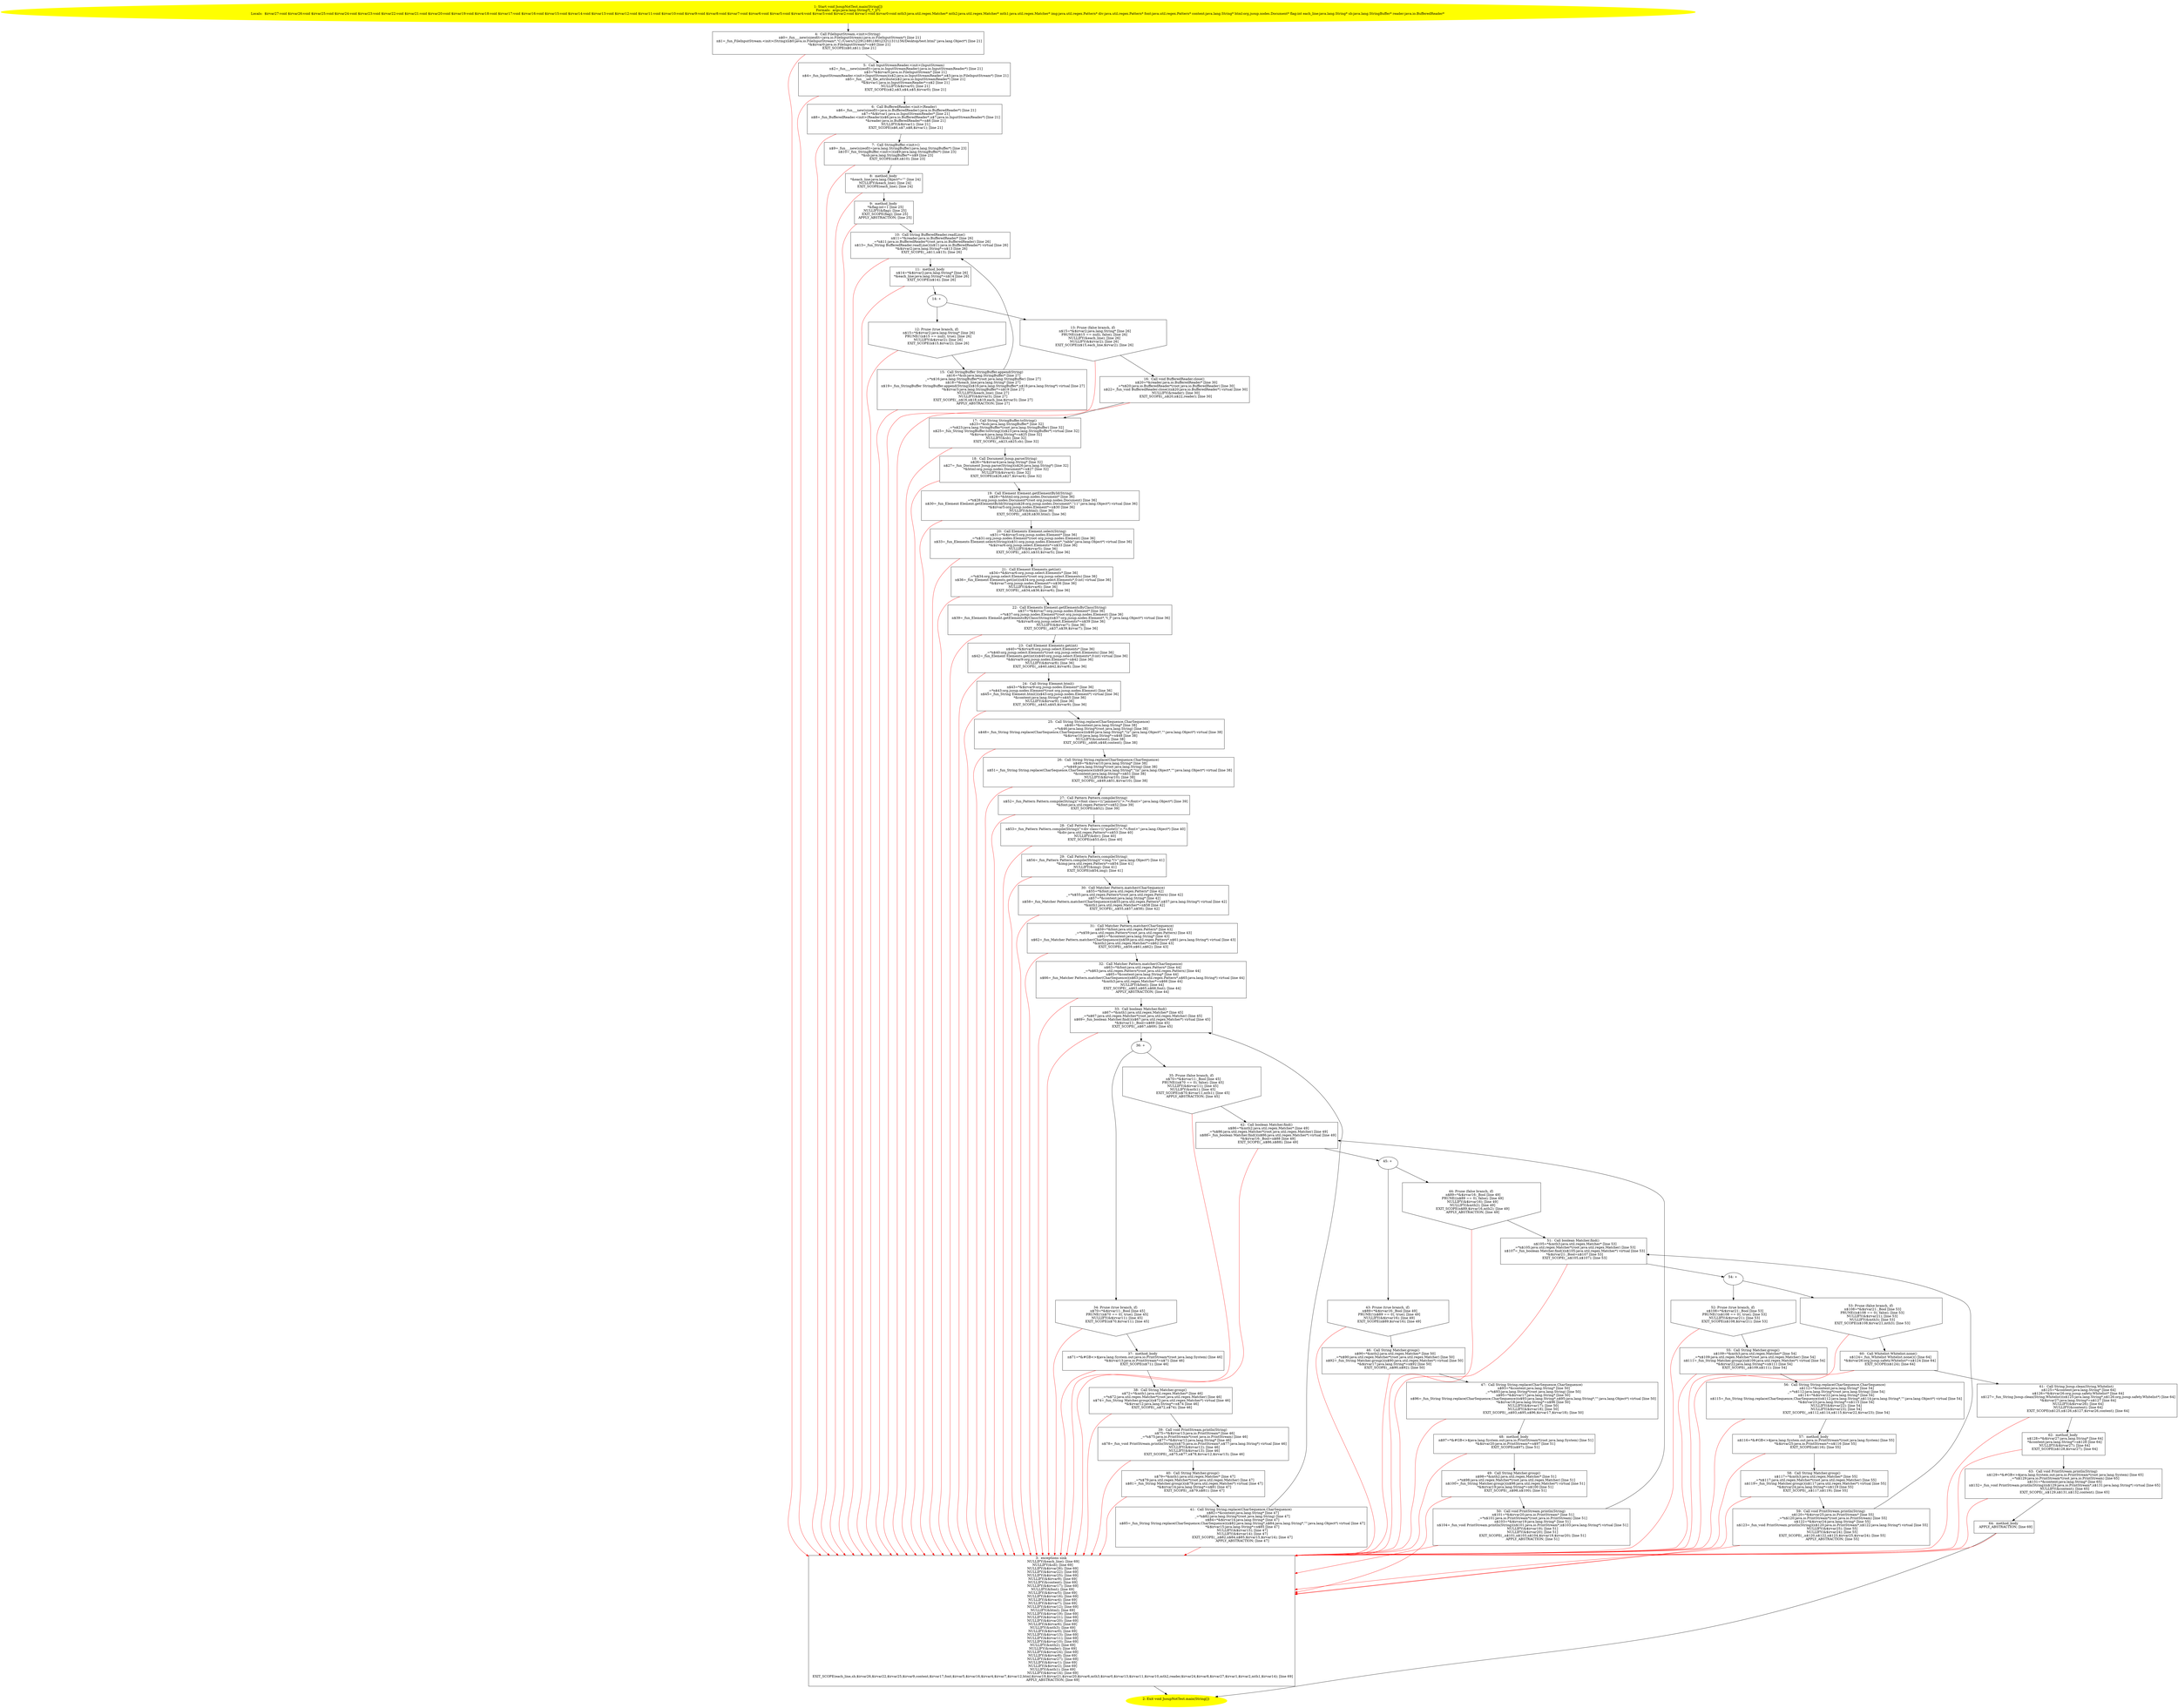 /* @generated */
digraph cfg {
"com.dulishuo.test.JsoupNotTest.main(java.lang.String[]):void.ac8920165d361ede8d925f96f0e03106_1" [label="1: Start void JsoupNotTest.main(String[])\nFormals:  args:java.lang.String*[_*_](*)\nLocals:  $irvar27:void $irvar26:void $irvar25:void $irvar24:void $irvar23:void $irvar22:void $irvar21:void $irvar20:void $irvar19:void $irvar18:void $irvar17:void $irvar16:void $irvar15:void $irvar14:void $irvar13:void $irvar12:void $irvar11:void $irvar10:void $irvar9:void $irvar8:void $irvar7:void $irvar6:void $irvar5:void $irvar4:void $irvar3:void $irvar2:void $irvar1:void $irvar0:void mth3:java.util.regex.Matcher* mth2:java.util.regex.Matcher* mth1:java.util.regex.Matcher* img:java.util.regex.Pattern* div:java.util.regex.Pattern* font:java.util.regex.Pattern* content:java.lang.String* html:org.jsoup.nodes.Document* flag:int each_line:java.lang.String* sb:java.lang.StringBuffer* reader:java.io.BufferedReader* \n  " color=yellow style=filled]
	

	 "com.dulishuo.test.JsoupNotTest.main(java.lang.String[]):void.ac8920165d361ede8d925f96f0e03106_1" -> "com.dulishuo.test.JsoupNotTest.main(java.lang.String[]):void.ac8920165d361ede8d925f96f0e03106_4" ;
"com.dulishuo.test.JsoupNotTest.main(java.lang.String[]):void.ac8920165d361ede8d925f96f0e03106_2" [label="2: Exit void JsoupNotTest.main(String[]) \n  " color=yellow style=filled]
	

"com.dulishuo.test.JsoupNotTest.main(java.lang.String[]):void.ac8920165d361ede8d925f96f0e03106_3" [label="3:  exceptions sink \n   NULLIFY(&each_line); [line 69]\n  NULLIFY(&sb); [line 69]\n  NULLIFY(&$irvar26); [line 69]\n  NULLIFY(&$irvar22); [line 69]\n  NULLIFY(&$irvar25); [line 69]\n  NULLIFY(&$irvar9); [line 69]\n  NULLIFY(&content); [line 69]\n  NULLIFY(&$irvar17); [line 69]\n  NULLIFY(&font); [line 69]\n  NULLIFY(&$irvar5); [line 69]\n  NULLIFY(&$irvar16); [line 69]\n  NULLIFY(&$irvar4); [line 69]\n  NULLIFY(&$irvar7); [line 69]\n  NULLIFY(&$irvar12); [line 69]\n  NULLIFY(&html); [line 69]\n  NULLIFY(&$irvar19); [line 69]\n  NULLIFY(&$irvar21); [line 69]\n  NULLIFY(&$irvar20); [line 69]\n  NULLIFY(&$irvar6); [line 69]\n  NULLIFY(&mth3); [line 69]\n  NULLIFY(&$irvar0); [line 69]\n  NULLIFY(&$irvar13); [line 69]\n  NULLIFY(&$irvar11); [line 69]\n  NULLIFY(&$irvar10); [line 69]\n  NULLIFY(&mth2); [line 69]\n  NULLIFY(&reader); [line 69]\n  NULLIFY(&$irvar24); [line 69]\n  NULLIFY(&$irvar8); [line 69]\n  NULLIFY(&$irvar27); [line 69]\n  NULLIFY(&$irvar1); [line 69]\n  NULLIFY(&$irvar2); [line 69]\n  NULLIFY(&mth1); [line 69]\n  NULLIFY(&$irvar14); [line 69]\n  EXIT_SCOPE(each_line,sb,$irvar26,$irvar22,$irvar25,$irvar9,content,$irvar17,font,$irvar5,$irvar16,$irvar4,$irvar7,$irvar12,html,$irvar19,$irvar21,$irvar20,$irvar6,mth3,$irvar0,$irvar13,$irvar11,$irvar10,mth2,reader,$irvar24,$irvar8,$irvar27,$irvar1,$irvar2,mth1,$irvar14); [line 69]\n  APPLY_ABSTRACTION; [line 69]\n " shape="box"]
	

	 "com.dulishuo.test.JsoupNotTest.main(java.lang.String[]):void.ac8920165d361ede8d925f96f0e03106_3" -> "com.dulishuo.test.JsoupNotTest.main(java.lang.String[]):void.ac8920165d361ede8d925f96f0e03106_2" ;
"com.dulishuo.test.JsoupNotTest.main(java.lang.String[]):void.ac8920165d361ede8d925f96f0e03106_4" [label="4:  Call FileInputStream.<init>(String) \n   n$0=_fun___new(sizeof(t=java.io.FileInputStream):java.io.FileInputStream*) [line 21]\n  n$1=_fun_FileInputStream.<init>(String)(n$0:java.io.FileInputStream*,\"C:/Users/\\\\229\\\\188\\\\186\\\\232\\\\131\\\\156/Desktop/test.html\":java.lang.Object*) [line 21]\n  *&$irvar0:java.io.FileInputStream*=n$0 [line 21]\n  EXIT_SCOPE(n$0,n$1); [line 21]\n " shape="box"]
	

	 "com.dulishuo.test.JsoupNotTest.main(java.lang.String[]):void.ac8920165d361ede8d925f96f0e03106_4" -> "com.dulishuo.test.JsoupNotTest.main(java.lang.String[]):void.ac8920165d361ede8d925f96f0e03106_5" ;
	 "com.dulishuo.test.JsoupNotTest.main(java.lang.String[]):void.ac8920165d361ede8d925f96f0e03106_4" -> "com.dulishuo.test.JsoupNotTest.main(java.lang.String[]):void.ac8920165d361ede8d925f96f0e03106_3" [color="red" ];
"com.dulishuo.test.JsoupNotTest.main(java.lang.String[]):void.ac8920165d361ede8d925f96f0e03106_5" [label="5:  Call InputStreamReader.<init>(InputStream) \n   n$2=_fun___new(sizeof(t=java.io.InputStreamReader):java.io.InputStreamReader*) [line 21]\n  n$3=*&$irvar0:java.io.FileInputStream* [line 21]\n  n$4=_fun_InputStreamReader.<init>(InputStream)(n$2:java.io.InputStreamReader*,n$3:java.io.FileInputStream*) [line 21]\n  n$5=_fun___set_file_attribute(n$2:java.io.InputStreamReader*) [line 21]\n  *&$irvar1:java.io.InputStreamReader*=n$2 [line 21]\n  NULLIFY(&$irvar0); [line 21]\n  EXIT_SCOPE(n$2,n$3,n$4,n$5,$irvar0); [line 21]\n " shape="box"]
	

	 "com.dulishuo.test.JsoupNotTest.main(java.lang.String[]):void.ac8920165d361ede8d925f96f0e03106_5" -> "com.dulishuo.test.JsoupNotTest.main(java.lang.String[]):void.ac8920165d361ede8d925f96f0e03106_6" ;
	 "com.dulishuo.test.JsoupNotTest.main(java.lang.String[]):void.ac8920165d361ede8d925f96f0e03106_5" -> "com.dulishuo.test.JsoupNotTest.main(java.lang.String[]):void.ac8920165d361ede8d925f96f0e03106_3" [color="red" ];
"com.dulishuo.test.JsoupNotTest.main(java.lang.String[]):void.ac8920165d361ede8d925f96f0e03106_6" [label="6:  Call BufferedReader.<init>(Reader) \n   n$6=_fun___new(sizeof(t=java.io.BufferedReader):java.io.BufferedReader*) [line 21]\n  n$7=*&$irvar1:java.io.InputStreamReader* [line 21]\n  n$8=_fun_BufferedReader.<init>(Reader)(n$6:java.io.BufferedReader*,n$7:java.io.InputStreamReader*) [line 21]\n  *&reader:java.io.BufferedReader*=n$6 [line 21]\n  NULLIFY(&$irvar1); [line 21]\n  EXIT_SCOPE(n$6,n$7,n$8,$irvar1); [line 21]\n " shape="box"]
	

	 "com.dulishuo.test.JsoupNotTest.main(java.lang.String[]):void.ac8920165d361ede8d925f96f0e03106_6" -> "com.dulishuo.test.JsoupNotTest.main(java.lang.String[]):void.ac8920165d361ede8d925f96f0e03106_7" ;
	 "com.dulishuo.test.JsoupNotTest.main(java.lang.String[]):void.ac8920165d361ede8d925f96f0e03106_6" -> "com.dulishuo.test.JsoupNotTest.main(java.lang.String[]):void.ac8920165d361ede8d925f96f0e03106_3" [color="red" ];
"com.dulishuo.test.JsoupNotTest.main(java.lang.String[]):void.ac8920165d361ede8d925f96f0e03106_7" [label="7:  Call StringBuffer.<init>() \n   n$9=_fun___new(sizeof(t=java.lang.StringBuffer):java.lang.StringBuffer*) [line 23]\n  n$10=_fun_StringBuffer.<init>()(n$9:java.lang.StringBuffer*) [line 23]\n  *&sb:java.lang.StringBuffer*=n$9 [line 23]\n  EXIT_SCOPE(n$9,n$10); [line 23]\n " shape="box"]
	

	 "com.dulishuo.test.JsoupNotTest.main(java.lang.String[]):void.ac8920165d361ede8d925f96f0e03106_7" -> "com.dulishuo.test.JsoupNotTest.main(java.lang.String[]):void.ac8920165d361ede8d925f96f0e03106_8" ;
	 "com.dulishuo.test.JsoupNotTest.main(java.lang.String[]):void.ac8920165d361ede8d925f96f0e03106_7" -> "com.dulishuo.test.JsoupNotTest.main(java.lang.String[]):void.ac8920165d361ede8d925f96f0e03106_3" [color="red" ];
"com.dulishuo.test.JsoupNotTest.main(java.lang.String[]):void.ac8920165d361ede8d925f96f0e03106_8" [label="8:  method_body \n   *&each_line:java.lang.Object*=\"\" [line 24]\n  NULLIFY(&each_line); [line 24]\n  EXIT_SCOPE(each_line); [line 24]\n " shape="box"]
	

	 "com.dulishuo.test.JsoupNotTest.main(java.lang.String[]):void.ac8920165d361ede8d925f96f0e03106_8" -> "com.dulishuo.test.JsoupNotTest.main(java.lang.String[]):void.ac8920165d361ede8d925f96f0e03106_9" ;
	 "com.dulishuo.test.JsoupNotTest.main(java.lang.String[]):void.ac8920165d361ede8d925f96f0e03106_8" -> "com.dulishuo.test.JsoupNotTest.main(java.lang.String[]):void.ac8920165d361ede8d925f96f0e03106_3" [color="red" ];
"com.dulishuo.test.JsoupNotTest.main(java.lang.String[]):void.ac8920165d361ede8d925f96f0e03106_9" [label="9:  method_body \n   *&flag:int=1 [line 25]\n  NULLIFY(&flag); [line 25]\n  EXIT_SCOPE(flag); [line 25]\n  APPLY_ABSTRACTION; [line 25]\n " shape="box"]
	

	 "com.dulishuo.test.JsoupNotTest.main(java.lang.String[]):void.ac8920165d361ede8d925f96f0e03106_9" -> "com.dulishuo.test.JsoupNotTest.main(java.lang.String[]):void.ac8920165d361ede8d925f96f0e03106_10" ;
	 "com.dulishuo.test.JsoupNotTest.main(java.lang.String[]):void.ac8920165d361ede8d925f96f0e03106_9" -> "com.dulishuo.test.JsoupNotTest.main(java.lang.String[]):void.ac8920165d361ede8d925f96f0e03106_3" [color="red" ];
"com.dulishuo.test.JsoupNotTest.main(java.lang.String[]):void.ac8920165d361ede8d925f96f0e03106_10" [label="10:  Call String BufferedReader.readLine() \n   n$11=*&reader:java.io.BufferedReader* [line 26]\n  _=*n$11:java.io.BufferedReader*(root java.io.BufferedReader) [line 26]\n  n$13=_fun_String BufferedReader.readLine()(n$11:java.io.BufferedReader*) virtual [line 26]\n  *&$irvar2:java.lang.String*=n$13 [line 26]\n  EXIT_SCOPE(_,n$11,n$13); [line 26]\n " shape="box"]
	

	 "com.dulishuo.test.JsoupNotTest.main(java.lang.String[]):void.ac8920165d361ede8d925f96f0e03106_10" -> "com.dulishuo.test.JsoupNotTest.main(java.lang.String[]):void.ac8920165d361ede8d925f96f0e03106_11" ;
	 "com.dulishuo.test.JsoupNotTest.main(java.lang.String[]):void.ac8920165d361ede8d925f96f0e03106_10" -> "com.dulishuo.test.JsoupNotTest.main(java.lang.String[]):void.ac8920165d361ede8d925f96f0e03106_3" [color="red" ];
"com.dulishuo.test.JsoupNotTest.main(java.lang.String[]):void.ac8920165d361ede8d925f96f0e03106_11" [label="11:  method_body \n   n$14=*&$irvar2:java.lang.String* [line 26]\n  *&each_line:java.lang.String*=n$14 [line 26]\n  EXIT_SCOPE(n$14); [line 26]\n " shape="box"]
	

	 "com.dulishuo.test.JsoupNotTest.main(java.lang.String[]):void.ac8920165d361ede8d925f96f0e03106_11" -> "com.dulishuo.test.JsoupNotTest.main(java.lang.String[]):void.ac8920165d361ede8d925f96f0e03106_14" ;
	 "com.dulishuo.test.JsoupNotTest.main(java.lang.String[]):void.ac8920165d361ede8d925f96f0e03106_11" -> "com.dulishuo.test.JsoupNotTest.main(java.lang.String[]):void.ac8920165d361ede8d925f96f0e03106_3" [color="red" ];
"com.dulishuo.test.JsoupNotTest.main(java.lang.String[]):void.ac8920165d361ede8d925f96f0e03106_12" [label="12: Prune (true branch, if) \n   n$15=*&$irvar2:java.lang.String* [line 26]\n  PRUNE(!(n$15 == null), true); [line 26]\n  NULLIFY(&$irvar2); [line 26]\n  EXIT_SCOPE(n$15,$irvar2); [line 26]\n " shape="invhouse"]
	

	 "com.dulishuo.test.JsoupNotTest.main(java.lang.String[]):void.ac8920165d361ede8d925f96f0e03106_12" -> "com.dulishuo.test.JsoupNotTest.main(java.lang.String[]):void.ac8920165d361ede8d925f96f0e03106_15" ;
	 "com.dulishuo.test.JsoupNotTest.main(java.lang.String[]):void.ac8920165d361ede8d925f96f0e03106_12" -> "com.dulishuo.test.JsoupNotTest.main(java.lang.String[]):void.ac8920165d361ede8d925f96f0e03106_3" [color="red" ];
"com.dulishuo.test.JsoupNotTest.main(java.lang.String[]):void.ac8920165d361ede8d925f96f0e03106_13" [label="13: Prune (false branch, if) \n   n$15=*&$irvar2:java.lang.String* [line 26]\n  PRUNE((n$15 == null), false); [line 26]\n  NULLIFY(&each_line); [line 26]\n  NULLIFY(&$irvar2); [line 26]\n  EXIT_SCOPE(n$15,each_line,$irvar2); [line 26]\n " shape="invhouse"]
	

	 "com.dulishuo.test.JsoupNotTest.main(java.lang.String[]):void.ac8920165d361ede8d925f96f0e03106_13" -> "com.dulishuo.test.JsoupNotTest.main(java.lang.String[]):void.ac8920165d361ede8d925f96f0e03106_16" ;
	 "com.dulishuo.test.JsoupNotTest.main(java.lang.String[]):void.ac8920165d361ede8d925f96f0e03106_13" -> "com.dulishuo.test.JsoupNotTest.main(java.lang.String[]):void.ac8920165d361ede8d925f96f0e03106_3" [color="red" ];
"com.dulishuo.test.JsoupNotTest.main(java.lang.String[]):void.ac8920165d361ede8d925f96f0e03106_14" [label="14: + \n  " ]
	

	 "com.dulishuo.test.JsoupNotTest.main(java.lang.String[]):void.ac8920165d361ede8d925f96f0e03106_14" -> "com.dulishuo.test.JsoupNotTest.main(java.lang.String[]):void.ac8920165d361ede8d925f96f0e03106_12" ;
	 "com.dulishuo.test.JsoupNotTest.main(java.lang.String[]):void.ac8920165d361ede8d925f96f0e03106_14" -> "com.dulishuo.test.JsoupNotTest.main(java.lang.String[]):void.ac8920165d361ede8d925f96f0e03106_13" ;
"com.dulishuo.test.JsoupNotTest.main(java.lang.String[]):void.ac8920165d361ede8d925f96f0e03106_15" [label="15:  Call StringBuffer StringBuffer.append(String) \n   n$16=*&sb:java.lang.StringBuffer* [line 27]\n  _=*n$16:java.lang.StringBuffer*(root java.lang.StringBuffer) [line 27]\n  n$18=*&each_line:java.lang.String* [line 27]\n  n$19=_fun_StringBuffer StringBuffer.append(String)(n$16:java.lang.StringBuffer*,n$18:java.lang.String*) virtual [line 27]\n  *&$irvar3:java.lang.StringBuffer*=n$19 [line 27]\n  NULLIFY(&each_line); [line 27]\n  NULLIFY(&$irvar3); [line 27]\n  EXIT_SCOPE(_,n$16,n$18,n$19,each_line,$irvar3); [line 27]\n  APPLY_ABSTRACTION; [line 27]\n " shape="box"]
	

	 "com.dulishuo.test.JsoupNotTest.main(java.lang.String[]):void.ac8920165d361ede8d925f96f0e03106_15" -> "com.dulishuo.test.JsoupNotTest.main(java.lang.String[]):void.ac8920165d361ede8d925f96f0e03106_10" ;
	 "com.dulishuo.test.JsoupNotTest.main(java.lang.String[]):void.ac8920165d361ede8d925f96f0e03106_15" -> "com.dulishuo.test.JsoupNotTest.main(java.lang.String[]):void.ac8920165d361ede8d925f96f0e03106_3" [color="red" ];
"com.dulishuo.test.JsoupNotTest.main(java.lang.String[]):void.ac8920165d361ede8d925f96f0e03106_16" [label="16:  Call void BufferedReader.close() \n   n$20=*&reader:java.io.BufferedReader* [line 30]\n  _=*n$20:java.io.BufferedReader*(root java.io.BufferedReader) [line 30]\n  n$22=_fun_void BufferedReader.close()(n$20:java.io.BufferedReader*) virtual [line 30]\n  NULLIFY(&reader); [line 30]\n  EXIT_SCOPE(_,n$20,n$22,reader); [line 30]\n " shape="box"]
	

	 "com.dulishuo.test.JsoupNotTest.main(java.lang.String[]):void.ac8920165d361ede8d925f96f0e03106_16" -> "com.dulishuo.test.JsoupNotTest.main(java.lang.String[]):void.ac8920165d361ede8d925f96f0e03106_17" ;
	 "com.dulishuo.test.JsoupNotTest.main(java.lang.String[]):void.ac8920165d361ede8d925f96f0e03106_16" -> "com.dulishuo.test.JsoupNotTest.main(java.lang.String[]):void.ac8920165d361ede8d925f96f0e03106_3" [color="red" ];
"com.dulishuo.test.JsoupNotTest.main(java.lang.String[]):void.ac8920165d361ede8d925f96f0e03106_17" [label="17:  Call String StringBuffer.toString() \n   n$23=*&sb:java.lang.StringBuffer* [line 32]\n  _=*n$23:java.lang.StringBuffer*(root java.lang.StringBuffer) [line 32]\n  n$25=_fun_String StringBuffer.toString()(n$23:java.lang.StringBuffer*) virtual [line 32]\n  *&$irvar4:java.lang.String*=n$25 [line 32]\n  NULLIFY(&sb); [line 32]\n  EXIT_SCOPE(_,n$23,n$25,sb); [line 32]\n " shape="box"]
	

	 "com.dulishuo.test.JsoupNotTest.main(java.lang.String[]):void.ac8920165d361ede8d925f96f0e03106_17" -> "com.dulishuo.test.JsoupNotTest.main(java.lang.String[]):void.ac8920165d361ede8d925f96f0e03106_18" ;
	 "com.dulishuo.test.JsoupNotTest.main(java.lang.String[]):void.ac8920165d361ede8d925f96f0e03106_17" -> "com.dulishuo.test.JsoupNotTest.main(java.lang.String[]):void.ac8920165d361ede8d925f96f0e03106_3" [color="red" ];
"com.dulishuo.test.JsoupNotTest.main(java.lang.String[]):void.ac8920165d361ede8d925f96f0e03106_18" [label="18:  Call Document Jsoup.parse(String) \n   n$26=*&$irvar4:java.lang.String* [line 32]\n  n$27=_fun_Document Jsoup.parse(String)(n$26:java.lang.String*) [line 32]\n  *&html:org.jsoup.nodes.Document*=n$27 [line 32]\n  NULLIFY(&$irvar4); [line 32]\n  EXIT_SCOPE(n$26,n$27,$irvar4); [line 32]\n " shape="box"]
	

	 "com.dulishuo.test.JsoupNotTest.main(java.lang.String[]):void.ac8920165d361ede8d925f96f0e03106_18" -> "com.dulishuo.test.JsoupNotTest.main(java.lang.String[]):void.ac8920165d361ede8d925f96f0e03106_19" ;
	 "com.dulishuo.test.JsoupNotTest.main(java.lang.String[]):void.ac8920165d361ede8d925f96f0e03106_18" -> "com.dulishuo.test.JsoupNotTest.main(java.lang.String[]):void.ac8920165d361ede8d925f96f0e03106_3" [color="red" ];
"com.dulishuo.test.JsoupNotTest.main(java.lang.String[]):void.ac8920165d361ede8d925f96f0e03106_19" [label="19:  Call Element Element.getElementById(String) \n   n$28=*&html:org.jsoup.nodes.Document* [line 36]\n  _=*n$28:org.jsoup.nodes.Document*(root org.jsoup.nodes.Document) [line 36]\n  n$30=_fun_Element Element.getElementById(String)(n$28:org.jsoup.nodes.Document*,\"11\":java.lang.Object*) virtual [line 36]\n  *&$irvar5:org.jsoup.nodes.Element*=n$30 [line 36]\n  NULLIFY(&html); [line 36]\n  EXIT_SCOPE(_,n$28,n$30,html); [line 36]\n " shape="box"]
	

	 "com.dulishuo.test.JsoupNotTest.main(java.lang.String[]):void.ac8920165d361ede8d925f96f0e03106_19" -> "com.dulishuo.test.JsoupNotTest.main(java.lang.String[]):void.ac8920165d361ede8d925f96f0e03106_20" ;
	 "com.dulishuo.test.JsoupNotTest.main(java.lang.String[]):void.ac8920165d361ede8d925f96f0e03106_19" -> "com.dulishuo.test.JsoupNotTest.main(java.lang.String[]):void.ac8920165d361ede8d925f96f0e03106_3" [color="red" ];
"com.dulishuo.test.JsoupNotTest.main(java.lang.String[]):void.ac8920165d361ede8d925f96f0e03106_20" [label="20:  Call Elements Element.select(String) \n   n$31=*&$irvar5:org.jsoup.nodes.Element* [line 36]\n  _=*n$31:org.jsoup.nodes.Element*(root org.jsoup.nodes.Element) [line 36]\n  n$33=_fun_Elements Element.select(String)(n$31:org.jsoup.nodes.Element*,\"table\":java.lang.Object*) virtual [line 36]\n  *&$irvar6:org.jsoup.select.Elements*=n$33 [line 36]\n  NULLIFY(&$irvar5); [line 36]\n  EXIT_SCOPE(_,n$31,n$33,$irvar5); [line 36]\n " shape="box"]
	

	 "com.dulishuo.test.JsoupNotTest.main(java.lang.String[]):void.ac8920165d361ede8d925f96f0e03106_20" -> "com.dulishuo.test.JsoupNotTest.main(java.lang.String[]):void.ac8920165d361ede8d925f96f0e03106_21" ;
	 "com.dulishuo.test.JsoupNotTest.main(java.lang.String[]):void.ac8920165d361ede8d925f96f0e03106_20" -> "com.dulishuo.test.JsoupNotTest.main(java.lang.String[]):void.ac8920165d361ede8d925f96f0e03106_3" [color="red" ];
"com.dulishuo.test.JsoupNotTest.main(java.lang.String[]):void.ac8920165d361ede8d925f96f0e03106_21" [label="21:  Call Element Elements.get(int) \n   n$34=*&$irvar6:org.jsoup.select.Elements* [line 36]\n  _=*n$34:org.jsoup.select.Elements*(root org.jsoup.select.Elements) [line 36]\n  n$36=_fun_Element Elements.get(int)(n$34:org.jsoup.select.Elements*,0:int) virtual [line 36]\n  *&$irvar7:org.jsoup.nodes.Element*=n$36 [line 36]\n  NULLIFY(&$irvar6); [line 36]\n  EXIT_SCOPE(_,n$34,n$36,$irvar6); [line 36]\n " shape="box"]
	

	 "com.dulishuo.test.JsoupNotTest.main(java.lang.String[]):void.ac8920165d361ede8d925f96f0e03106_21" -> "com.dulishuo.test.JsoupNotTest.main(java.lang.String[]):void.ac8920165d361ede8d925f96f0e03106_22" ;
	 "com.dulishuo.test.JsoupNotTest.main(java.lang.String[]):void.ac8920165d361ede8d925f96f0e03106_21" -> "com.dulishuo.test.JsoupNotTest.main(java.lang.String[]):void.ac8920165d361ede8d925f96f0e03106_3" [color="red" ];
"com.dulishuo.test.JsoupNotTest.main(java.lang.String[]):void.ac8920165d361ede8d925f96f0e03106_22" [label="22:  Call Elements Element.getElementsByClass(String) \n   n$37=*&$irvar7:org.jsoup.nodes.Element* [line 36]\n  _=*n$37:org.jsoup.nodes.Element*(root org.jsoup.nodes.Element) [line 36]\n  n$39=_fun_Elements Element.getElementsByClass(String)(n$37:org.jsoup.nodes.Element*,\"t_f\":java.lang.Object*) virtual [line 36]\n  *&$irvar8:org.jsoup.select.Elements*=n$39 [line 36]\n  NULLIFY(&$irvar7); [line 36]\n  EXIT_SCOPE(_,n$37,n$39,$irvar7); [line 36]\n " shape="box"]
	

	 "com.dulishuo.test.JsoupNotTest.main(java.lang.String[]):void.ac8920165d361ede8d925f96f0e03106_22" -> "com.dulishuo.test.JsoupNotTest.main(java.lang.String[]):void.ac8920165d361ede8d925f96f0e03106_23" ;
	 "com.dulishuo.test.JsoupNotTest.main(java.lang.String[]):void.ac8920165d361ede8d925f96f0e03106_22" -> "com.dulishuo.test.JsoupNotTest.main(java.lang.String[]):void.ac8920165d361ede8d925f96f0e03106_3" [color="red" ];
"com.dulishuo.test.JsoupNotTest.main(java.lang.String[]):void.ac8920165d361ede8d925f96f0e03106_23" [label="23:  Call Element Elements.get(int) \n   n$40=*&$irvar8:org.jsoup.select.Elements* [line 36]\n  _=*n$40:org.jsoup.select.Elements*(root org.jsoup.select.Elements) [line 36]\n  n$42=_fun_Element Elements.get(int)(n$40:org.jsoup.select.Elements*,0:int) virtual [line 36]\n  *&$irvar9:org.jsoup.nodes.Element*=n$42 [line 36]\n  NULLIFY(&$irvar8); [line 36]\n  EXIT_SCOPE(_,n$40,n$42,$irvar8); [line 36]\n " shape="box"]
	

	 "com.dulishuo.test.JsoupNotTest.main(java.lang.String[]):void.ac8920165d361ede8d925f96f0e03106_23" -> "com.dulishuo.test.JsoupNotTest.main(java.lang.String[]):void.ac8920165d361ede8d925f96f0e03106_24" ;
	 "com.dulishuo.test.JsoupNotTest.main(java.lang.String[]):void.ac8920165d361ede8d925f96f0e03106_23" -> "com.dulishuo.test.JsoupNotTest.main(java.lang.String[]):void.ac8920165d361ede8d925f96f0e03106_3" [color="red" ];
"com.dulishuo.test.JsoupNotTest.main(java.lang.String[]):void.ac8920165d361ede8d925f96f0e03106_24" [label="24:  Call String Element.html() \n   n$43=*&$irvar9:org.jsoup.nodes.Element* [line 36]\n  _=*n$43:org.jsoup.nodes.Element*(root org.jsoup.nodes.Element) [line 36]\n  n$45=_fun_String Element.html()(n$43:org.jsoup.nodes.Element*) virtual [line 36]\n  *&content:java.lang.String*=n$45 [line 36]\n  NULLIFY(&$irvar9); [line 36]\n  EXIT_SCOPE(_,n$43,n$45,$irvar9); [line 36]\n " shape="box"]
	

	 "com.dulishuo.test.JsoupNotTest.main(java.lang.String[]):void.ac8920165d361ede8d925f96f0e03106_24" -> "com.dulishuo.test.JsoupNotTest.main(java.lang.String[]):void.ac8920165d361ede8d925f96f0e03106_25" ;
	 "com.dulishuo.test.JsoupNotTest.main(java.lang.String[]):void.ac8920165d361ede8d925f96f0e03106_24" -> "com.dulishuo.test.JsoupNotTest.main(java.lang.String[]):void.ac8920165d361ede8d925f96f0e03106_3" [color="red" ];
"com.dulishuo.test.JsoupNotTest.main(java.lang.String[]):void.ac8920165d361ede8d925f96f0e03106_25" [label="25:  Call String String.replace(CharSequence,CharSequence) \n   n$46=*&content:java.lang.String* [line 38]\n  _=*n$46:java.lang.String*(root java.lang.String) [line 38]\n  n$48=_fun_String String.replace(CharSequence,CharSequence)(n$46:java.lang.String*,\"\\\\r\":java.lang.Object*,\"\":java.lang.Object*) virtual [line 38]\n  *&$irvar10:java.lang.String*=n$48 [line 38]\n  NULLIFY(&content); [line 38]\n  EXIT_SCOPE(_,n$46,n$48,content); [line 38]\n " shape="box"]
	

	 "com.dulishuo.test.JsoupNotTest.main(java.lang.String[]):void.ac8920165d361ede8d925f96f0e03106_25" -> "com.dulishuo.test.JsoupNotTest.main(java.lang.String[]):void.ac8920165d361ede8d925f96f0e03106_26" ;
	 "com.dulishuo.test.JsoupNotTest.main(java.lang.String[]):void.ac8920165d361ede8d925f96f0e03106_25" -> "com.dulishuo.test.JsoupNotTest.main(java.lang.String[]):void.ac8920165d361ede8d925f96f0e03106_3" [color="red" ];
"com.dulishuo.test.JsoupNotTest.main(java.lang.String[]):void.ac8920165d361ede8d925f96f0e03106_26" [label="26:  Call String String.replace(CharSequence,CharSequence) \n   n$49=*&$irvar10:java.lang.String* [line 38]\n  _=*n$49:java.lang.String*(root java.lang.String) [line 38]\n  n$51=_fun_String String.replace(CharSequence,CharSequence)(n$49:java.lang.String*,\"\\\\n\":java.lang.Object*,\"\":java.lang.Object*) virtual [line 38]\n  *&content:java.lang.String*=n$51 [line 38]\n  NULLIFY(&$irvar10); [line 38]\n  EXIT_SCOPE(_,n$49,n$51,$irvar10); [line 38]\n " shape="box"]
	

	 "com.dulishuo.test.JsoupNotTest.main(java.lang.String[]):void.ac8920165d361ede8d925f96f0e03106_26" -> "com.dulishuo.test.JsoupNotTest.main(java.lang.String[]):void.ac8920165d361ede8d925f96f0e03106_27" ;
	 "com.dulishuo.test.JsoupNotTest.main(java.lang.String[]):void.ac8920165d361ede8d925f96f0e03106_26" -> "com.dulishuo.test.JsoupNotTest.main(java.lang.String[]):void.ac8920165d361ede8d925f96f0e03106_3" [color="red" ];
"com.dulishuo.test.JsoupNotTest.main(java.lang.String[]):void.ac8920165d361ede8d925f96f0e03106_27" [label="27:  Call Pattern Pattern.compile(String) \n   n$52=_fun_Pattern Pattern.compile(String)(\"<font class=\\\\\\\"jammer\\\\\\\">.*</font>\":java.lang.Object*) [line 39]\n  *&font:java.util.regex.Pattern*=n$52 [line 39]\n  EXIT_SCOPE(n$52); [line 39]\n " shape="box"]
	

	 "com.dulishuo.test.JsoupNotTest.main(java.lang.String[]):void.ac8920165d361ede8d925f96f0e03106_27" -> "com.dulishuo.test.JsoupNotTest.main(java.lang.String[]):void.ac8920165d361ede8d925f96f0e03106_28" ;
	 "com.dulishuo.test.JsoupNotTest.main(java.lang.String[]):void.ac8920165d361ede8d925f96f0e03106_27" -> "com.dulishuo.test.JsoupNotTest.main(java.lang.String[]):void.ac8920165d361ede8d925f96f0e03106_3" [color="red" ];
"com.dulishuo.test.JsoupNotTest.main(java.lang.String[]):void.ac8920165d361ede8d925f96f0e03106_28" [label="28:  Call Pattern Pattern.compile(String) \n   n$53=_fun_Pattern Pattern.compile(String)(\"<div class=\\\\\\\"quote\\\\\\\">.*</font>\":java.lang.Object*) [line 40]\n  *&div:java.util.regex.Pattern*=n$53 [line 40]\n  NULLIFY(&div); [line 40]\n  EXIT_SCOPE(n$53,div); [line 40]\n " shape="box"]
	

	 "com.dulishuo.test.JsoupNotTest.main(java.lang.String[]):void.ac8920165d361ede8d925f96f0e03106_28" -> "com.dulishuo.test.JsoupNotTest.main(java.lang.String[]):void.ac8920165d361ede8d925f96f0e03106_29" ;
	 "com.dulishuo.test.JsoupNotTest.main(java.lang.String[]):void.ac8920165d361ede8d925f96f0e03106_28" -> "com.dulishuo.test.JsoupNotTest.main(java.lang.String[]):void.ac8920165d361ede8d925f96f0e03106_3" [color="red" ];
"com.dulishuo.test.JsoupNotTest.main(java.lang.String[]):void.ac8920165d361ede8d925f96f0e03106_29" [label="29:  Call Pattern Pattern.compile(String) \n   n$54=_fun_Pattern Pattern.compile(String)(\"<img.*/>\":java.lang.Object*) [line 41]\n  *&img:java.util.regex.Pattern*=n$54 [line 41]\n  NULLIFY(&img); [line 41]\n  EXIT_SCOPE(n$54,img); [line 41]\n " shape="box"]
	

	 "com.dulishuo.test.JsoupNotTest.main(java.lang.String[]):void.ac8920165d361ede8d925f96f0e03106_29" -> "com.dulishuo.test.JsoupNotTest.main(java.lang.String[]):void.ac8920165d361ede8d925f96f0e03106_30" ;
	 "com.dulishuo.test.JsoupNotTest.main(java.lang.String[]):void.ac8920165d361ede8d925f96f0e03106_29" -> "com.dulishuo.test.JsoupNotTest.main(java.lang.String[]):void.ac8920165d361ede8d925f96f0e03106_3" [color="red" ];
"com.dulishuo.test.JsoupNotTest.main(java.lang.String[]):void.ac8920165d361ede8d925f96f0e03106_30" [label="30:  Call Matcher Pattern.matcher(CharSequence) \n   n$55=*&font:java.util.regex.Pattern* [line 42]\n  _=*n$55:java.util.regex.Pattern*(root java.util.regex.Pattern) [line 42]\n  n$57=*&content:java.lang.String* [line 42]\n  n$58=_fun_Matcher Pattern.matcher(CharSequence)(n$55:java.util.regex.Pattern*,n$57:java.lang.String*) virtual [line 42]\n  *&mth1:java.util.regex.Matcher*=n$58 [line 42]\n  EXIT_SCOPE(_,n$55,n$57,n$58); [line 42]\n " shape="box"]
	

	 "com.dulishuo.test.JsoupNotTest.main(java.lang.String[]):void.ac8920165d361ede8d925f96f0e03106_30" -> "com.dulishuo.test.JsoupNotTest.main(java.lang.String[]):void.ac8920165d361ede8d925f96f0e03106_31" ;
	 "com.dulishuo.test.JsoupNotTest.main(java.lang.String[]):void.ac8920165d361ede8d925f96f0e03106_30" -> "com.dulishuo.test.JsoupNotTest.main(java.lang.String[]):void.ac8920165d361ede8d925f96f0e03106_3" [color="red" ];
"com.dulishuo.test.JsoupNotTest.main(java.lang.String[]):void.ac8920165d361ede8d925f96f0e03106_31" [label="31:  Call Matcher Pattern.matcher(CharSequence) \n   n$59=*&font:java.util.regex.Pattern* [line 43]\n  _=*n$59:java.util.regex.Pattern*(root java.util.regex.Pattern) [line 43]\n  n$61=*&content:java.lang.String* [line 43]\n  n$62=_fun_Matcher Pattern.matcher(CharSequence)(n$59:java.util.regex.Pattern*,n$61:java.lang.String*) virtual [line 43]\n  *&mth2:java.util.regex.Matcher*=n$62 [line 43]\n  EXIT_SCOPE(_,n$59,n$61,n$62); [line 43]\n " shape="box"]
	

	 "com.dulishuo.test.JsoupNotTest.main(java.lang.String[]):void.ac8920165d361ede8d925f96f0e03106_31" -> "com.dulishuo.test.JsoupNotTest.main(java.lang.String[]):void.ac8920165d361ede8d925f96f0e03106_32" ;
	 "com.dulishuo.test.JsoupNotTest.main(java.lang.String[]):void.ac8920165d361ede8d925f96f0e03106_31" -> "com.dulishuo.test.JsoupNotTest.main(java.lang.String[]):void.ac8920165d361ede8d925f96f0e03106_3" [color="red" ];
"com.dulishuo.test.JsoupNotTest.main(java.lang.String[]):void.ac8920165d361ede8d925f96f0e03106_32" [label="32:  Call Matcher Pattern.matcher(CharSequence) \n   n$63=*&font:java.util.regex.Pattern* [line 44]\n  _=*n$63:java.util.regex.Pattern*(root java.util.regex.Pattern) [line 44]\n  n$65=*&content:java.lang.String* [line 44]\n  n$66=_fun_Matcher Pattern.matcher(CharSequence)(n$63:java.util.regex.Pattern*,n$65:java.lang.String*) virtual [line 44]\n  *&mth3:java.util.regex.Matcher*=n$66 [line 44]\n  NULLIFY(&font); [line 44]\n  EXIT_SCOPE(_,n$63,n$65,n$66,font); [line 44]\n  APPLY_ABSTRACTION; [line 44]\n " shape="box"]
	

	 "com.dulishuo.test.JsoupNotTest.main(java.lang.String[]):void.ac8920165d361ede8d925f96f0e03106_32" -> "com.dulishuo.test.JsoupNotTest.main(java.lang.String[]):void.ac8920165d361ede8d925f96f0e03106_33" ;
	 "com.dulishuo.test.JsoupNotTest.main(java.lang.String[]):void.ac8920165d361ede8d925f96f0e03106_32" -> "com.dulishuo.test.JsoupNotTest.main(java.lang.String[]):void.ac8920165d361ede8d925f96f0e03106_3" [color="red" ];
"com.dulishuo.test.JsoupNotTest.main(java.lang.String[]):void.ac8920165d361ede8d925f96f0e03106_33" [label="33:  Call boolean Matcher.find() \n   n$67=*&mth1:java.util.regex.Matcher* [line 45]\n  _=*n$67:java.util.regex.Matcher*(root java.util.regex.Matcher) [line 45]\n  n$69=_fun_boolean Matcher.find()(n$67:java.util.regex.Matcher*) virtual [line 45]\n  *&$irvar11:_Bool=n$69 [line 45]\n  EXIT_SCOPE(_,n$67,n$69); [line 45]\n " shape="box"]
	

	 "com.dulishuo.test.JsoupNotTest.main(java.lang.String[]):void.ac8920165d361ede8d925f96f0e03106_33" -> "com.dulishuo.test.JsoupNotTest.main(java.lang.String[]):void.ac8920165d361ede8d925f96f0e03106_36" ;
	 "com.dulishuo.test.JsoupNotTest.main(java.lang.String[]):void.ac8920165d361ede8d925f96f0e03106_33" -> "com.dulishuo.test.JsoupNotTest.main(java.lang.String[]):void.ac8920165d361ede8d925f96f0e03106_3" [color="red" ];
"com.dulishuo.test.JsoupNotTest.main(java.lang.String[]):void.ac8920165d361ede8d925f96f0e03106_34" [label="34: Prune (true branch, if) \n   n$70=*&$irvar11:_Bool [line 45]\n  PRUNE(!(n$70 == 0), true); [line 45]\n  NULLIFY(&$irvar11); [line 45]\n  EXIT_SCOPE(n$70,$irvar11); [line 45]\n " shape="invhouse"]
	

	 "com.dulishuo.test.JsoupNotTest.main(java.lang.String[]):void.ac8920165d361ede8d925f96f0e03106_34" -> "com.dulishuo.test.JsoupNotTest.main(java.lang.String[]):void.ac8920165d361ede8d925f96f0e03106_37" ;
	 "com.dulishuo.test.JsoupNotTest.main(java.lang.String[]):void.ac8920165d361ede8d925f96f0e03106_34" -> "com.dulishuo.test.JsoupNotTest.main(java.lang.String[]):void.ac8920165d361ede8d925f96f0e03106_3" [color="red" ];
"com.dulishuo.test.JsoupNotTest.main(java.lang.String[]):void.ac8920165d361ede8d925f96f0e03106_35" [label="35: Prune (false branch, if) \n   n$70=*&$irvar11:_Bool [line 45]\n  PRUNE((n$70 == 0), false); [line 45]\n  NULLIFY(&$irvar11); [line 45]\n  NULLIFY(&mth1); [line 45]\n  EXIT_SCOPE(n$70,$irvar11,mth1); [line 45]\n  APPLY_ABSTRACTION; [line 45]\n " shape="invhouse"]
	

	 "com.dulishuo.test.JsoupNotTest.main(java.lang.String[]):void.ac8920165d361ede8d925f96f0e03106_35" -> "com.dulishuo.test.JsoupNotTest.main(java.lang.String[]):void.ac8920165d361ede8d925f96f0e03106_42" ;
	 "com.dulishuo.test.JsoupNotTest.main(java.lang.String[]):void.ac8920165d361ede8d925f96f0e03106_35" -> "com.dulishuo.test.JsoupNotTest.main(java.lang.String[]):void.ac8920165d361ede8d925f96f0e03106_3" [color="red" ];
"com.dulishuo.test.JsoupNotTest.main(java.lang.String[]):void.ac8920165d361ede8d925f96f0e03106_36" [label="36: + \n  " ]
	

	 "com.dulishuo.test.JsoupNotTest.main(java.lang.String[]):void.ac8920165d361ede8d925f96f0e03106_36" -> "com.dulishuo.test.JsoupNotTest.main(java.lang.String[]):void.ac8920165d361ede8d925f96f0e03106_34" ;
	 "com.dulishuo.test.JsoupNotTest.main(java.lang.String[]):void.ac8920165d361ede8d925f96f0e03106_36" -> "com.dulishuo.test.JsoupNotTest.main(java.lang.String[]):void.ac8920165d361ede8d925f96f0e03106_35" ;
"com.dulishuo.test.JsoupNotTest.main(java.lang.String[]):void.ac8920165d361ede8d925f96f0e03106_37" [label="37:  method_body \n   n$71=*&#GB<>$java.lang.System.out:java.io.PrintStream*(root java.lang.System) [line 46]\n  *&$irvar13:java.io.PrintStream*=n$71 [line 46]\n  EXIT_SCOPE(n$71); [line 46]\n " shape="box"]
	

	 "com.dulishuo.test.JsoupNotTest.main(java.lang.String[]):void.ac8920165d361ede8d925f96f0e03106_37" -> "com.dulishuo.test.JsoupNotTest.main(java.lang.String[]):void.ac8920165d361ede8d925f96f0e03106_38" ;
	 "com.dulishuo.test.JsoupNotTest.main(java.lang.String[]):void.ac8920165d361ede8d925f96f0e03106_37" -> "com.dulishuo.test.JsoupNotTest.main(java.lang.String[]):void.ac8920165d361ede8d925f96f0e03106_3" [color="red" ];
"com.dulishuo.test.JsoupNotTest.main(java.lang.String[]):void.ac8920165d361ede8d925f96f0e03106_38" [label="38:  Call String Matcher.group() \n   n$72=*&mth1:java.util.regex.Matcher* [line 46]\n  _=*n$72:java.util.regex.Matcher*(root java.util.regex.Matcher) [line 46]\n  n$74=_fun_String Matcher.group()(n$72:java.util.regex.Matcher*) virtual [line 46]\n  *&$irvar12:java.lang.String*=n$74 [line 46]\n  EXIT_SCOPE(_,n$72,n$74); [line 46]\n " shape="box"]
	

	 "com.dulishuo.test.JsoupNotTest.main(java.lang.String[]):void.ac8920165d361ede8d925f96f0e03106_38" -> "com.dulishuo.test.JsoupNotTest.main(java.lang.String[]):void.ac8920165d361ede8d925f96f0e03106_39" ;
	 "com.dulishuo.test.JsoupNotTest.main(java.lang.String[]):void.ac8920165d361ede8d925f96f0e03106_38" -> "com.dulishuo.test.JsoupNotTest.main(java.lang.String[]):void.ac8920165d361ede8d925f96f0e03106_3" [color="red" ];
"com.dulishuo.test.JsoupNotTest.main(java.lang.String[]):void.ac8920165d361ede8d925f96f0e03106_39" [label="39:  Call void PrintStream.println(String) \n   n$75=*&$irvar13:java.io.PrintStream* [line 46]\n  _=*n$75:java.io.PrintStream*(root java.io.PrintStream) [line 46]\n  n$77=*&$irvar12:java.lang.String* [line 46]\n  n$78=_fun_void PrintStream.println(String)(n$75:java.io.PrintStream*,n$77:java.lang.String*) virtual [line 46]\n  NULLIFY(&$irvar12); [line 46]\n  NULLIFY(&$irvar13); [line 46]\n  EXIT_SCOPE(_,n$75,n$77,n$78,$irvar12,$irvar13); [line 46]\n " shape="box"]
	

	 "com.dulishuo.test.JsoupNotTest.main(java.lang.String[]):void.ac8920165d361ede8d925f96f0e03106_39" -> "com.dulishuo.test.JsoupNotTest.main(java.lang.String[]):void.ac8920165d361ede8d925f96f0e03106_40" ;
	 "com.dulishuo.test.JsoupNotTest.main(java.lang.String[]):void.ac8920165d361ede8d925f96f0e03106_39" -> "com.dulishuo.test.JsoupNotTest.main(java.lang.String[]):void.ac8920165d361ede8d925f96f0e03106_3" [color="red" ];
"com.dulishuo.test.JsoupNotTest.main(java.lang.String[]):void.ac8920165d361ede8d925f96f0e03106_40" [label="40:  Call String Matcher.group() \n   n$79=*&mth1:java.util.regex.Matcher* [line 47]\n  _=*n$79:java.util.regex.Matcher*(root java.util.regex.Matcher) [line 47]\n  n$81=_fun_String Matcher.group()(n$79:java.util.regex.Matcher*) virtual [line 47]\n  *&$irvar14:java.lang.String*=n$81 [line 47]\n  EXIT_SCOPE(_,n$79,n$81); [line 47]\n " shape="box"]
	

	 "com.dulishuo.test.JsoupNotTest.main(java.lang.String[]):void.ac8920165d361ede8d925f96f0e03106_40" -> "com.dulishuo.test.JsoupNotTest.main(java.lang.String[]):void.ac8920165d361ede8d925f96f0e03106_41" ;
	 "com.dulishuo.test.JsoupNotTest.main(java.lang.String[]):void.ac8920165d361ede8d925f96f0e03106_40" -> "com.dulishuo.test.JsoupNotTest.main(java.lang.String[]):void.ac8920165d361ede8d925f96f0e03106_3" [color="red" ];
"com.dulishuo.test.JsoupNotTest.main(java.lang.String[]):void.ac8920165d361ede8d925f96f0e03106_41" [label="41:  Call String String.replace(CharSequence,CharSequence) \n   n$82=*&content:java.lang.String* [line 47]\n  _=*n$82:java.lang.String*(root java.lang.String) [line 47]\n  n$84=*&$irvar14:java.lang.String* [line 47]\n  n$85=_fun_String String.replace(CharSequence,CharSequence)(n$82:java.lang.String*,n$84:java.lang.String*,\"\":java.lang.Object*) virtual [line 47]\n  *&$irvar15:java.lang.String*=n$85 [line 47]\n  NULLIFY(&$irvar15); [line 47]\n  NULLIFY(&$irvar14); [line 47]\n  EXIT_SCOPE(_,n$82,n$84,n$85,$irvar15,$irvar14); [line 47]\n  APPLY_ABSTRACTION; [line 47]\n " shape="box"]
	

	 "com.dulishuo.test.JsoupNotTest.main(java.lang.String[]):void.ac8920165d361ede8d925f96f0e03106_41" -> "com.dulishuo.test.JsoupNotTest.main(java.lang.String[]):void.ac8920165d361ede8d925f96f0e03106_33" ;
	 "com.dulishuo.test.JsoupNotTest.main(java.lang.String[]):void.ac8920165d361ede8d925f96f0e03106_41" -> "com.dulishuo.test.JsoupNotTest.main(java.lang.String[]):void.ac8920165d361ede8d925f96f0e03106_3" [color="red" ];
"com.dulishuo.test.JsoupNotTest.main(java.lang.String[]):void.ac8920165d361ede8d925f96f0e03106_42" [label="42:  Call boolean Matcher.find() \n   n$86=*&mth2:java.util.regex.Matcher* [line 49]\n  _=*n$86:java.util.regex.Matcher*(root java.util.regex.Matcher) [line 49]\n  n$88=_fun_boolean Matcher.find()(n$86:java.util.regex.Matcher*) virtual [line 49]\n  *&$irvar16:_Bool=n$88 [line 49]\n  EXIT_SCOPE(_,n$86,n$88); [line 49]\n " shape="box"]
	

	 "com.dulishuo.test.JsoupNotTest.main(java.lang.String[]):void.ac8920165d361ede8d925f96f0e03106_42" -> "com.dulishuo.test.JsoupNotTest.main(java.lang.String[]):void.ac8920165d361ede8d925f96f0e03106_45" ;
	 "com.dulishuo.test.JsoupNotTest.main(java.lang.String[]):void.ac8920165d361ede8d925f96f0e03106_42" -> "com.dulishuo.test.JsoupNotTest.main(java.lang.String[]):void.ac8920165d361ede8d925f96f0e03106_3" [color="red" ];
"com.dulishuo.test.JsoupNotTest.main(java.lang.String[]):void.ac8920165d361ede8d925f96f0e03106_43" [label="43: Prune (true branch, if) \n   n$89=*&$irvar16:_Bool [line 49]\n  PRUNE(!(n$89 == 0), true); [line 49]\n  NULLIFY(&$irvar16); [line 49]\n  EXIT_SCOPE(n$89,$irvar16); [line 49]\n " shape="invhouse"]
	

	 "com.dulishuo.test.JsoupNotTest.main(java.lang.String[]):void.ac8920165d361ede8d925f96f0e03106_43" -> "com.dulishuo.test.JsoupNotTest.main(java.lang.String[]):void.ac8920165d361ede8d925f96f0e03106_46" ;
	 "com.dulishuo.test.JsoupNotTest.main(java.lang.String[]):void.ac8920165d361ede8d925f96f0e03106_43" -> "com.dulishuo.test.JsoupNotTest.main(java.lang.String[]):void.ac8920165d361ede8d925f96f0e03106_3" [color="red" ];
"com.dulishuo.test.JsoupNotTest.main(java.lang.String[]):void.ac8920165d361ede8d925f96f0e03106_44" [label="44: Prune (false branch, if) \n   n$89=*&$irvar16:_Bool [line 49]\n  PRUNE((n$89 == 0), false); [line 49]\n  NULLIFY(&$irvar16); [line 49]\n  NULLIFY(&mth2); [line 49]\n  EXIT_SCOPE(n$89,$irvar16,mth2); [line 49]\n  APPLY_ABSTRACTION; [line 49]\n " shape="invhouse"]
	

	 "com.dulishuo.test.JsoupNotTest.main(java.lang.String[]):void.ac8920165d361ede8d925f96f0e03106_44" -> "com.dulishuo.test.JsoupNotTest.main(java.lang.String[]):void.ac8920165d361ede8d925f96f0e03106_51" ;
	 "com.dulishuo.test.JsoupNotTest.main(java.lang.String[]):void.ac8920165d361ede8d925f96f0e03106_44" -> "com.dulishuo.test.JsoupNotTest.main(java.lang.String[]):void.ac8920165d361ede8d925f96f0e03106_3" [color="red" ];
"com.dulishuo.test.JsoupNotTest.main(java.lang.String[]):void.ac8920165d361ede8d925f96f0e03106_45" [label="45: + \n  " ]
	

	 "com.dulishuo.test.JsoupNotTest.main(java.lang.String[]):void.ac8920165d361ede8d925f96f0e03106_45" -> "com.dulishuo.test.JsoupNotTest.main(java.lang.String[]):void.ac8920165d361ede8d925f96f0e03106_43" ;
	 "com.dulishuo.test.JsoupNotTest.main(java.lang.String[]):void.ac8920165d361ede8d925f96f0e03106_45" -> "com.dulishuo.test.JsoupNotTest.main(java.lang.String[]):void.ac8920165d361ede8d925f96f0e03106_44" ;
"com.dulishuo.test.JsoupNotTest.main(java.lang.String[]):void.ac8920165d361ede8d925f96f0e03106_46" [label="46:  Call String Matcher.group() \n   n$90=*&mth2:java.util.regex.Matcher* [line 50]\n  _=*n$90:java.util.regex.Matcher*(root java.util.regex.Matcher) [line 50]\n  n$92=_fun_String Matcher.group()(n$90:java.util.regex.Matcher*) virtual [line 50]\n  *&$irvar17:java.lang.String*=n$92 [line 50]\n  EXIT_SCOPE(_,n$90,n$92); [line 50]\n " shape="box"]
	

	 "com.dulishuo.test.JsoupNotTest.main(java.lang.String[]):void.ac8920165d361ede8d925f96f0e03106_46" -> "com.dulishuo.test.JsoupNotTest.main(java.lang.String[]):void.ac8920165d361ede8d925f96f0e03106_47" ;
	 "com.dulishuo.test.JsoupNotTest.main(java.lang.String[]):void.ac8920165d361ede8d925f96f0e03106_46" -> "com.dulishuo.test.JsoupNotTest.main(java.lang.String[]):void.ac8920165d361ede8d925f96f0e03106_3" [color="red" ];
"com.dulishuo.test.JsoupNotTest.main(java.lang.String[]):void.ac8920165d361ede8d925f96f0e03106_47" [label="47:  Call String String.replace(CharSequence,CharSequence) \n   n$93=*&content:java.lang.String* [line 50]\n  _=*n$93:java.lang.String*(root java.lang.String) [line 50]\n  n$95=*&$irvar17:java.lang.String* [line 50]\n  n$96=_fun_String String.replace(CharSequence,CharSequence)(n$93:java.lang.String*,n$95:java.lang.String*,\"\":java.lang.Object*) virtual [line 50]\n  *&$irvar18:java.lang.String*=n$96 [line 50]\n  NULLIFY(&$irvar17); [line 50]\n  NULLIFY(&$irvar18); [line 50]\n  EXIT_SCOPE(_,n$93,n$95,n$96,$irvar17,$irvar18); [line 50]\n " shape="box"]
	

	 "com.dulishuo.test.JsoupNotTest.main(java.lang.String[]):void.ac8920165d361ede8d925f96f0e03106_47" -> "com.dulishuo.test.JsoupNotTest.main(java.lang.String[]):void.ac8920165d361ede8d925f96f0e03106_48" ;
	 "com.dulishuo.test.JsoupNotTest.main(java.lang.String[]):void.ac8920165d361ede8d925f96f0e03106_47" -> "com.dulishuo.test.JsoupNotTest.main(java.lang.String[]):void.ac8920165d361ede8d925f96f0e03106_3" [color="red" ];
"com.dulishuo.test.JsoupNotTest.main(java.lang.String[]):void.ac8920165d361ede8d925f96f0e03106_48" [label="48:  method_body \n   n$97=*&#GB<>$java.lang.System.out:java.io.PrintStream*(root java.lang.System) [line 51]\n  *&$irvar20:java.io.PrintStream*=n$97 [line 51]\n  EXIT_SCOPE(n$97); [line 51]\n " shape="box"]
	

	 "com.dulishuo.test.JsoupNotTest.main(java.lang.String[]):void.ac8920165d361ede8d925f96f0e03106_48" -> "com.dulishuo.test.JsoupNotTest.main(java.lang.String[]):void.ac8920165d361ede8d925f96f0e03106_49" ;
	 "com.dulishuo.test.JsoupNotTest.main(java.lang.String[]):void.ac8920165d361ede8d925f96f0e03106_48" -> "com.dulishuo.test.JsoupNotTest.main(java.lang.String[]):void.ac8920165d361ede8d925f96f0e03106_3" [color="red" ];
"com.dulishuo.test.JsoupNotTest.main(java.lang.String[]):void.ac8920165d361ede8d925f96f0e03106_49" [label="49:  Call String Matcher.group() \n   n$98=*&mth2:java.util.regex.Matcher* [line 51]\n  _=*n$98:java.util.regex.Matcher*(root java.util.regex.Matcher) [line 51]\n  n$100=_fun_String Matcher.group()(n$98:java.util.regex.Matcher*) virtual [line 51]\n  *&$irvar19:java.lang.String*=n$100 [line 51]\n  EXIT_SCOPE(_,n$98,n$100); [line 51]\n " shape="box"]
	

	 "com.dulishuo.test.JsoupNotTest.main(java.lang.String[]):void.ac8920165d361ede8d925f96f0e03106_49" -> "com.dulishuo.test.JsoupNotTest.main(java.lang.String[]):void.ac8920165d361ede8d925f96f0e03106_50" ;
	 "com.dulishuo.test.JsoupNotTest.main(java.lang.String[]):void.ac8920165d361ede8d925f96f0e03106_49" -> "com.dulishuo.test.JsoupNotTest.main(java.lang.String[]):void.ac8920165d361ede8d925f96f0e03106_3" [color="red" ];
"com.dulishuo.test.JsoupNotTest.main(java.lang.String[]):void.ac8920165d361ede8d925f96f0e03106_50" [label="50:  Call void PrintStream.println(String) \n   n$101=*&$irvar20:java.io.PrintStream* [line 51]\n  _=*n$101:java.io.PrintStream*(root java.io.PrintStream) [line 51]\n  n$103=*&$irvar19:java.lang.String* [line 51]\n  n$104=_fun_void PrintStream.println(String)(n$101:java.io.PrintStream*,n$103:java.lang.String*) virtual [line 51]\n  NULLIFY(&$irvar19); [line 51]\n  NULLIFY(&$irvar20); [line 51]\n  EXIT_SCOPE(_,n$101,n$103,n$104,$irvar19,$irvar20); [line 51]\n  APPLY_ABSTRACTION; [line 51]\n " shape="box"]
	

	 "com.dulishuo.test.JsoupNotTest.main(java.lang.String[]):void.ac8920165d361ede8d925f96f0e03106_50" -> "com.dulishuo.test.JsoupNotTest.main(java.lang.String[]):void.ac8920165d361ede8d925f96f0e03106_42" ;
	 "com.dulishuo.test.JsoupNotTest.main(java.lang.String[]):void.ac8920165d361ede8d925f96f0e03106_50" -> "com.dulishuo.test.JsoupNotTest.main(java.lang.String[]):void.ac8920165d361ede8d925f96f0e03106_3" [color="red" ];
"com.dulishuo.test.JsoupNotTest.main(java.lang.String[]):void.ac8920165d361ede8d925f96f0e03106_51" [label="51:  Call boolean Matcher.find() \n   n$105=*&mth3:java.util.regex.Matcher* [line 53]\n  _=*n$105:java.util.regex.Matcher*(root java.util.regex.Matcher) [line 53]\n  n$107=_fun_boolean Matcher.find()(n$105:java.util.regex.Matcher*) virtual [line 53]\n  *&$irvar21:_Bool=n$107 [line 53]\n  EXIT_SCOPE(_,n$105,n$107); [line 53]\n " shape="box"]
	

	 "com.dulishuo.test.JsoupNotTest.main(java.lang.String[]):void.ac8920165d361ede8d925f96f0e03106_51" -> "com.dulishuo.test.JsoupNotTest.main(java.lang.String[]):void.ac8920165d361ede8d925f96f0e03106_54" ;
	 "com.dulishuo.test.JsoupNotTest.main(java.lang.String[]):void.ac8920165d361ede8d925f96f0e03106_51" -> "com.dulishuo.test.JsoupNotTest.main(java.lang.String[]):void.ac8920165d361ede8d925f96f0e03106_3" [color="red" ];
"com.dulishuo.test.JsoupNotTest.main(java.lang.String[]):void.ac8920165d361ede8d925f96f0e03106_52" [label="52: Prune (true branch, if) \n   n$108=*&$irvar21:_Bool [line 53]\n  PRUNE(!(n$108 == 0), true); [line 53]\n  NULLIFY(&$irvar21); [line 53]\n  EXIT_SCOPE(n$108,$irvar21); [line 53]\n " shape="invhouse"]
	

	 "com.dulishuo.test.JsoupNotTest.main(java.lang.String[]):void.ac8920165d361ede8d925f96f0e03106_52" -> "com.dulishuo.test.JsoupNotTest.main(java.lang.String[]):void.ac8920165d361ede8d925f96f0e03106_55" ;
	 "com.dulishuo.test.JsoupNotTest.main(java.lang.String[]):void.ac8920165d361ede8d925f96f0e03106_52" -> "com.dulishuo.test.JsoupNotTest.main(java.lang.String[]):void.ac8920165d361ede8d925f96f0e03106_3" [color="red" ];
"com.dulishuo.test.JsoupNotTest.main(java.lang.String[]):void.ac8920165d361ede8d925f96f0e03106_53" [label="53: Prune (false branch, if) \n   n$108=*&$irvar21:_Bool [line 53]\n  PRUNE((n$108 == 0), false); [line 53]\n  NULLIFY(&$irvar21); [line 53]\n  NULLIFY(&mth3); [line 53]\n  EXIT_SCOPE(n$108,$irvar21,mth3); [line 53]\n " shape="invhouse"]
	

	 "com.dulishuo.test.JsoupNotTest.main(java.lang.String[]):void.ac8920165d361ede8d925f96f0e03106_53" -> "com.dulishuo.test.JsoupNotTest.main(java.lang.String[]):void.ac8920165d361ede8d925f96f0e03106_60" ;
	 "com.dulishuo.test.JsoupNotTest.main(java.lang.String[]):void.ac8920165d361ede8d925f96f0e03106_53" -> "com.dulishuo.test.JsoupNotTest.main(java.lang.String[]):void.ac8920165d361ede8d925f96f0e03106_3" [color="red" ];
"com.dulishuo.test.JsoupNotTest.main(java.lang.String[]):void.ac8920165d361ede8d925f96f0e03106_54" [label="54: + \n  " ]
	

	 "com.dulishuo.test.JsoupNotTest.main(java.lang.String[]):void.ac8920165d361ede8d925f96f0e03106_54" -> "com.dulishuo.test.JsoupNotTest.main(java.lang.String[]):void.ac8920165d361ede8d925f96f0e03106_52" ;
	 "com.dulishuo.test.JsoupNotTest.main(java.lang.String[]):void.ac8920165d361ede8d925f96f0e03106_54" -> "com.dulishuo.test.JsoupNotTest.main(java.lang.String[]):void.ac8920165d361ede8d925f96f0e03106_53" ;
"com.dulishuo.test.JsoupNotTest.main(java.lang.String[]):void.ac8920165d361ede8d925f96f0e03106_55" [label="55:  Call String Matcher.group() \n   n$109=*&mth3:java.util.regex.Matcher* [line 54]\n  _=*n$109:java.util.regex.Matcher*(root java.util.regex.Matcher) [line 54]\n  n$111=_fun_String Matcher.group()(n$109:java.util.regex.Matcher*) virtual [line 54]\n  *&$irvar22:java.lang.String*=n$111 [line 54]\n  EXIT_SCOPE(_,n$109,n$111); [line 54]\n " shape="box"]
	

	 "com.dulishuo.test.JsoupNotTest.main(java.lang.String[]):void.ac8920165d361ede8d925f96f0e03106_55" -> "com.dulishuo.test.JsoupNotTest.main(java.lang.String[]):void.ac8920165d361ede8d925f96f0e03106_56" ;
	 "com.dulishuo.test.JsoupNotTest.main(java.lang.String[]):void.ac8920165d361ede8d925f96f0e03106_55" -> "com.dulishuo.test.JsoupNotTest.main(java.lang.String[]):void.ac8920165d361ede8d925f96f0e03106_3" [color="red" ];
"com.dulishuo.test.JsoupNotTest.main(java.lang.String[]):void.ac8920165d361ede8d925f96f0e03106_56" [label="56:  Call String String.replace(CharSequence,CharSequence) \n   n$112=*&content:java.lang.String* [line 54]\n  _=*n$112:java.lang.String*(root java.lang.String) [line 54]\n  n$114=*&$irvar22:java.lang.String* [line 54]\n  n$115=_fun_String String.replace(CharSequence,CharSequence)(n$112:java.lang.String*,n$114:java.lang.String*,\"\":java.lang.Object*) virtual [line 54]\n  *&$irvar23:java.lang.String*=n$115 [line 54]\n  NULLIFY(&$irvar22); [line 54]\n  NULLIFY(&$irvar23); [line 54]\n  EXIT_SCOPE(_,n$112,n$114,n$115,$irvar22,$irvar23); [line 54]\n " shape="box"]
	

	 "com.dulishuo.test.JsoupNotTest.main(java.lang.String[]):void.ac8920165d361ede8d925f96f0e03106_56" -> "com.dulishuo.test.JsoupNotTest.main(java.lang.String[]):void.ac8920165d361ede8d925f96f0e03106_57" ;
	 "com.dulishuo.test.JsoupNotTest.main(java.lang.String[]):void.ac8920165d361ede8d925f96f0e03106_56" -> "com.dulishuo.test.JsoupNotTest.main(java.lang.String[]):void.ac8920165d361ede8d925f96f0e03106_3" [color="red" ];
"com.dulishuo.test.JsoupNotTest.main(java.lang.String[]):void.ac8920165d361ede8d925f96f0e03106_57" [label="57:  method_body \n   n$116=*&#GB<>$java.lang.System.out:java.io.PrintStream*(root java.lang.System) [line 55]\n  *&$irvar25:java.io.PrintStream*=n$116 [line 55]\n  EXIT_SCOPE(n$116); [line 55]\n " shape="box"]
	

	 "com.dulishuo.test.JsoupNotTest.main(java.lang.String[]):void.ac8920165d361ede8d925f96f0e03106_57" -> "com.dulishuo.test.JsoupNotTest.main(java.lang.String[]):void.ac8920165d361ede8d925f96f0e03106_58" ;
	 "com.dulishuo.test.JsoupNotTest.main(java.lang.String[]):void.ac8920165d361ede8d925f96f0e03106_57" -> "com.dulishuo.test.JsoupNotTest.main(java.lang.String[]):void.ac8920165d361ede8d925f96f0e03106_3" [color="red" ];
"com.dulishuo.test.JsoupNotTest.main(java.lang.String[]):void.ac8920165d361ede8d925f96f0e03106_58" [label="58:  Call String Matcher.group() \n   n$117=*&mth3:java.util.regex.Matcher* [line 55]\n  _=*n$117:java.util.regex.Matcher*(root java.util.regex.Matcher) [line 55]\n  n$119=_fun_String Matcher.group()(n$117:java.util.regex.Matcher*) virtual [line 55]\n  *&$irvar24:java.lang.String*=n$119 [line 55]\n  EXIT_SCOPE(_,n$117,n$119); [line 55]\n " shape="box"]
	

	 "com.dulishuo.test.JsoupNotTest.main(java.lang.String[]):void.ac8920165d361ede8d925f96f0e03106_58" -> "com.dulishuo.test.JsoupNotTest.main(java.lang.String[]):void.ac8920165d361ede8d925f96f0e03106_59" ;
	 "com.dulishuo.test.JsoupNotTest.main(java.lang.String[]):void.ac8920165d361ede8d925f96f0e03106_58" -> "com.dulishuo.test.JsoupNotTest.main(java.lang.String[]):void.ac8920165d361ede8d925f96f0e03106_3" [color="red" ];
"com.dulishuo.test.JsoupNotTest.main(java.lang.String[]):void.ac8920165d361ede8d925f96f0e03106_59" [label="59:  Call void PrintStream.println(String) \n   n$120=*&$irvar25:java.io.PrintStream* [line 55]\n  _=*n$120:java.io.PrintStream*(root java.io.PrintStream) [line 55]\n  n$122=*&$irvar24:java.lang.String* [line 55]\n  n$123=_fun_void PrintStream.println(String)(n$120:java.io.PrintStream*,n$122:java.lang.String*) virtual [line 55]\n  NULLIFY(&$irvar25); [line 55]\n  NULLIFY(&$irvar24); [line 55]\n  EXIT_SCOPE(_,n$120,n$122,n$123,$irvar25,$irvar24); [line 55]\n  APPLY_ABSTRACTION; [line 55]\n " shape="box"]
	

	 "com.dulishuo.test.JsoupNotTest.main(java.lang.String[]):void.ac8920165d361ede8d925f96f0e03106_59" -> "com.dulishuo.test.JsoupNotTest.main(java.lang.String[]):void.ac8920165d361ede8d925f96f0e03106_51" ;
	 "com.dulishuo.test.JsoupNotTest.main(java.lang.String[]):void.ac8920165d361ede8d925f96f0e03106_59" -> "com.dulishuo.test.JsoupNotTest.main(java.lang.String[]):void.ac8920165d361ede8d925f96f0e03106_3" [color="red" ];
"com.dulishuo.test.JsoupNotTest.main(java.lang.String[]):void.ac8920165d361ede8d925f96f0e03106_60" [label="60:  Call Whitelist Whitelist.none() \n   n$124=_fun_Whitelist Whitelist.none()() [line 64]\n  *&$irvar26:org.jsoup.safety.Whitelist*=n$124 [line 64]\n  EXIT_SCOPE(n$124); [line 64]\n " shape="box"]
	

	 "com.dulishuo.test.JsoupNotTest.main(java.lang.String[]):void.ac8920165d361ede8d925f96f0e03106_60" -> "com.dulishuo.test.JsoupNotTest.main(java.lang.String[]):void.ac8920165d361ede8d925f96f0e03106_61" ;
	 "com.dulishuo.test.JsoupNotTest.main(java.lang.String[]):void.ac8920165d361ede8d925f96f0e03106_60" -> "com.dulishuo.test.JsoupNotTest.main(java.lang.String[]):void.ac8920165d361ede8d925f96f0e03106_3" [color="red" ];
"com.dulishuo.test.JsoupNotTest.main(java.lang.String[]):void.ac8920165d361ede8d925f96f0e03106_61" [label="61:  Call String Jsoup.clean(String,Whitelist) \n   n$125=*&content:java.lang.String* [line 64]\n  n$126=*&$irvar26:org.jsoup.safety.Whitelist* [line 64]\n  n$127=_fun_String Jsoup.clean(String,Whitelist)(n$125:java.lang.String*,n$126:org.jsoup.safety.Whitelist*) [line 64]\n  *&$irvar27:java.lang.String*=n$127 [line 64]\n  NULLIFY(&$irvar26); [line 64]\n  NULLIFY(&content); [line 64]\n  EXIT_SCOPE(n$125,n$126,n$127,$irvar26,content); [line 64]\n " shape="box"]
	

	 "com.dulishuo.test.JsoupNotTest.main(java.lang.String[]):void.ac8920165d361ede8d925f96f0e03106_61" -> "com.dulishuo.test.JsoupNotTest.main(java.lang.String[]):void.ac8920165d361ede8d925f96f0e03106_62" ;
	 "com.dulishuo.test.JsoupNotTest.main(java.lang.String[]):void.ac8920165d361ede8d925f96f0e03106_61" -> "com.dulishuo.test.JsoupNotTest.main(java.lang.String[]):void.ac8920165d361ede8d925f96f0e03106_3" [color="red" ];
"com.dulishuo.test.JsoupNotTest.main(java.lang.String[]):void.ac8920165d361ede8d925f96f0e03106_62" [label="62:  method_body \n   n$128=*&$irvar27:java.lang.String* [line 64]\n  *&content:java.lang.String*=n$128 [line 64]\n  NULLIFY(&$irvar27); [line 64]\n  EXIT_SCOPE(n$128,$irvar27); [line 64]\n " shape="box"]
	

	 "com.dulishuo.test.JsoupNotTest.main(java.lang.String[]):void.ac8920165d361ede8d925f96f0e03106_62" -> "com.dulishuo.test.JsoupNotTest.main(java.lang.String[]):void.ac8920165d361ede8d925f96f0e03106_63" ;
	 "com.dulishuo.test.JsoupNotTest.main(java.lang.String[]):void.ac8920165d361ede8d925f96f0e03106_62" -> "com.dulishuo.test.JsoupNotTest.main(java.lang.String[]):void.ac8920165d361ede8d925f96f0e03106_3" [color="red" ];
"com.dulishuo.test.JsoupNotTest.main(java.lang.String[]):void.ac8920165d361ede8d925f96f0e03106_63" [label="63:  Call void PrintStream.println(String) \n   n$129=*&#GB<>$java.lang.System.out:java.io.PrintStream*(root java.lang.System) [line 65]\n  _=*n$129:java.io.PrintStream*(root java.io.PrintStream) [line 65]\n  n$131=*&content:java.lang.String* [line 65]\n  n$132=_fun_void PrintStream.println(String)(n$129:java.io.PrintStream*,n$131:java.lang.String*) virtual [line 65]\n  NULLIFY(&content); [line 65]\n  EXIT_SCOPE(_,n$129,n$131,n$132,content); [line 65]\n " shape="box"]
	

	 "com.dulishuo.test.JsoupNotTest.main(java.lang.String[]):void.ac8920165d361ede8d925f96f0e03106_63" -> "com.dulishuo.test.JsoupNotTest.main(java.lang.String[]):void.ac8920165d361ede8d925f96f0e03106_64" ;
	 "com.dulishuo.test.JsoupNotTest.main(java.lang.String[]):void.ac8920165d361ede8d925f96f0e03106_63" -> "com.dulishuo.test.JsoupNotTest.main(java.lang.String[]):void.ac8920165d361ede8d925f96f0e03106_3" [color="red" ];
"com.dulishuo.test.JsoupNotTest.main(java.lang.String[]):void.ac8920165d361ede8d925f96f0e03106_64" [label="64:  method_body \n   APPLY_ABSTRACTION; [line 69]\n " shape="box"]
	

	 "com.dulishuo.test.JsoupNotTest.main(java.lang.String[]):void.ac8920165d361ede8d925f96f0e03106_64" -> "com.dulishuo.test.JsoupNotTest.main(java.lang.String[]):void.ac8920165d361ede8d925f96f0e03106_2" ;
	 "com.dulishuo.test.JsoupNotTest.main(java.lang.String[]):void.ac8920165d361ede8d925f96f0e03106_64" -> "com.dulishuo.test.JsoupNotTest.main(java.lang.String[]):void.ac8920165d361ede8d925f96f0e03106_3" [color="red" ];
}

